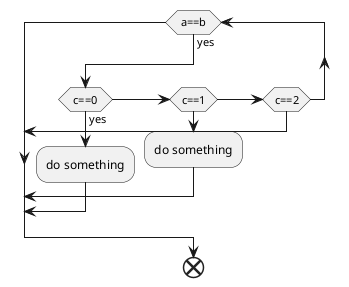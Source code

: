 {
  "sha1": "bwcr79yji1eezlk44gwdvhz34vlktek",
  "insertion": {
    "when": "2024-05-30T20:48:22.174Z",
    "url": "http://forum.plantuml.net/9160/two-or-more-break-statement-doew-not-work-correctly",
    "user": "plantuml@gmail.com"
  }
}
@startuml
while ( a==b ) is (yes)
if ( c==0 ) then (yes)
      :do something;
      break
    elseif (c==1) then
      :do something;
      break
    elseif (c==2) then
      break
    endif
end while
end
@enduml
